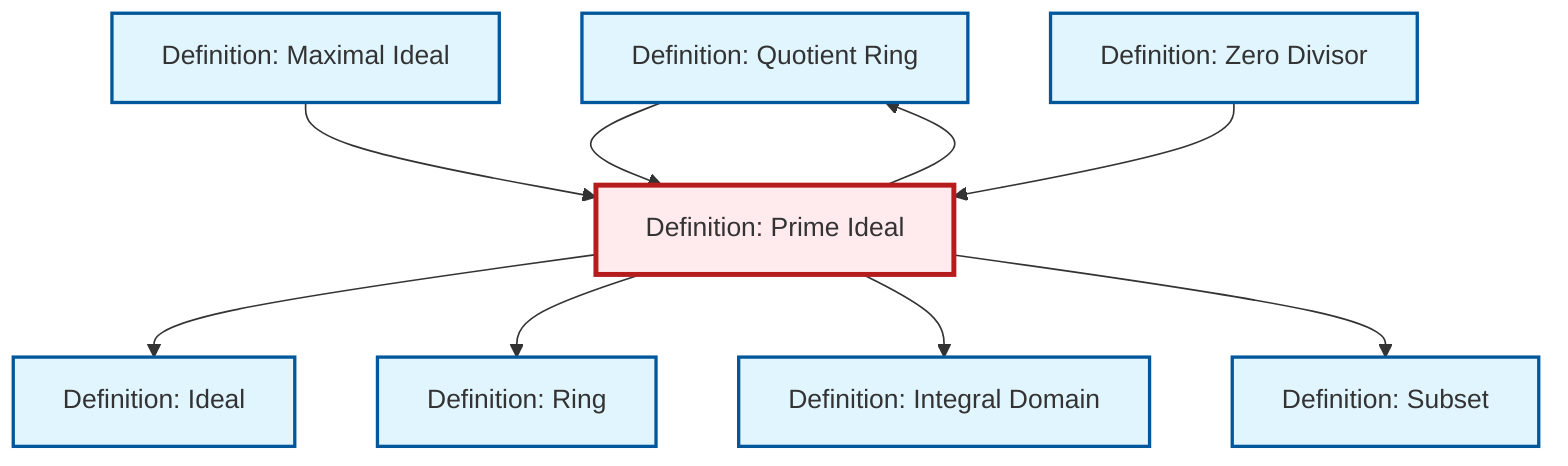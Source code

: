 graph TD
    classDef definition fill:#e1f5fe,stroke:#01579b,stroke-width:2px
    classDef theorem fill:#f3e5f5,stroke:#4a148c,stroke-width:2px
    classDef axiom fill:#fff3e0,stroke:#e65100,stroke-width:2px
    classDef example fill:#e8f5e9,stroke:#1b5e20,stroke-width:2px
    classDef current fill:#ffebee,stroke:#b71c1c,stroke-width:3px
    def-quotient-ring["Definition: Quotient Ring"]:::definition
    def-maximal-ideal["Definition: Maximal Ideal"]:::definition
    def-prime-ideal["Definition: Prime Ideal"]:::definition
    def-ring["Definition: Ring"]:::definition
    def-subset["Definition: Subset"]:::definition
    def-ideal["Definition: Ideal"]:::definition
    def-zero-divisor["Definition: Zero Divisor"]:::definition
    def-integral-domain["Definition: Integral Domain"]:::definition
    def-prime-ideal --> def-ideal
    def-prime-ideal --> def-ring
    def-quotient-ring --> def-prime-ideal
    def-maximal-ideal --> def-prime-ideal
    def-prime-ideal --> def-integral-domain
    def-zero-divisor --> def-prime-ideal
    def-prime-ideal --> def-quotient-ring
    def-prime-ideal --> def-subset
    class def-prime-ideal current